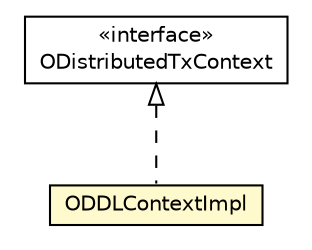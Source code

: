 #!/usr/local/bin/dot
#
# Class diagram 
# Generated by UMLGraph version R5_6-24-gf6e263 (http://www.umlgraph.org/)
#

digraph G {
	edge [fontname="Helvetica",fontsize=10,labelfontname="Helvetica",labelfontsize=10];
	node [fontname="Helvetica",fontsize=10,shape=plaintext];
	nodesep=0.25;
	ranksep=0.5;
	// com.orientechnologies.orient.server.distributed.ODistributedTxContext
	c2627128 [label=<<table title="com.orientechnologies.orient.server.distributed.ODistributedTxContext" border="0" cellborder="1" cellspacing="0" cellpadding="2" port="p" href="../ODistributedTxContext.html">
		<tr><td><table border="0" cellspacing="0" cellpadding="1">
<tr><td align="center" balign="center"> &#171;interface&#187; </td></tr>
<tr><td align="center" balign="center"> ODistributedTxContext </td></tr>
		</table></td></tr>
		</table>>, URL="../ODistributedTxContext.html", fontname="Helvetica", fontcolor="black", fontsize=10.0];
	// com.orientechnologies.orient.server.distributed.impl.ODDLContextImpl
	c2627389 [label=<<table title="com.orientechnologies.orient.server.distributed.impl.ODDLContextImpl" border="0" cellborder="1" cellspacing="0" cellpadding="2" port="p" bgcolor="lemonChiffon" href="./ODDLContextImpl.html">
		<tr><td><table border="0" cellspacing="0" cellpadding="1">
<tr><td align="center" balign="center"> ODDLContextImpl </td></tr>
		</table></td></tr>
		</table>>, URL="./ODDLContextImpl.html", fontname="Helvetica", fontcolor="black", fontsize=10.0];
	//com.orientechnologies.orient.server.distributed.impl.ODDLContextImpl implements com.orientechnologies.orient.server.distributed.ODistributedTxContext
	c2627128:p -> c2627389:p [dir=back,arrowtail=empty,style=dashed];
}

